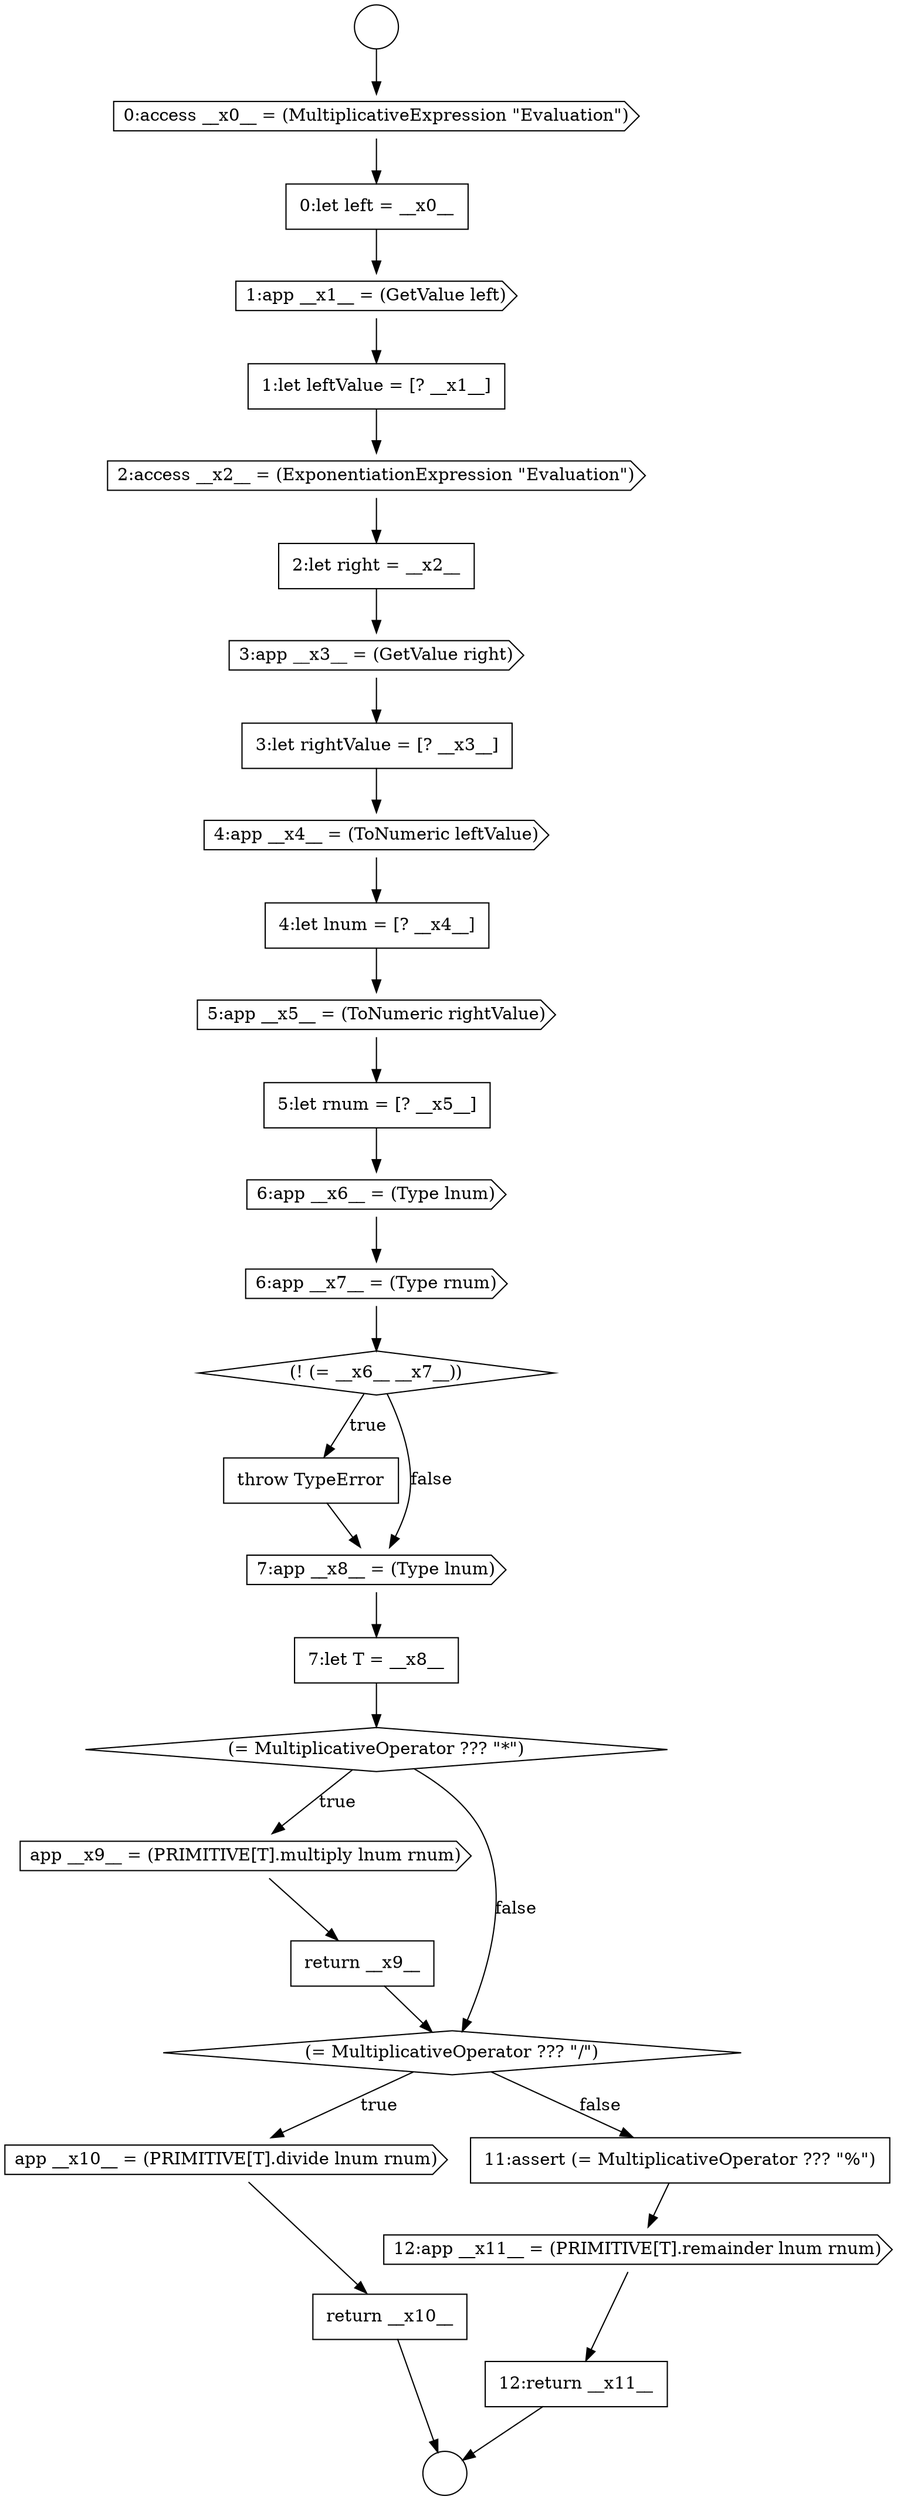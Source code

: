 digraph {
  node5205 [shape=none, margin=0, label=<<font color="black">
    <table border="0" cellborder="1" cellspacing="0" cellpadding="10">
      <tr><td align="left">throw TypeError</td></tr>
    </table>
  </font>> color="black" fillcolor="white" style=filled]
  node5192 [shape=cds, label=<<font color="black">1:app __x1__ = (GetValue left)</font>> color="black" fillcolor="white" style=filled]
  node5195 [shape=none, margin=0, label=<<font color="black">
    <table border="0" cellborder="1" cellspacing="0" cellpadding="10">
      <tr><td align="left">2:let right = __x2__</td></tr>
    </table>
  </font>> color="black" fillcolor="white" style=filled]
  node5188 [shape=circle label=" " color="black" fillcolor="white" style=filled]
  node5210 [shape=none, margin=0, label=<<font color="black">
    <table border="0" cellborder="1" cellspacing="0" cellpadding="10">
      <tr><td align="left">return __x9__</td></tr>
    </table>
  </font>> color="black" fillcolor="white" style=filled]
  node5206 [shape=cds, label=<<font color="black">7:app __x8__ = (Type lnum)</font>> color="black" fillcolor="white" style=filled]
  node5201 [shape=none, margin=0, label=<<font color="black">
    <table border="0" cellborder="1" cellspacing="0" cellpadding="10">
      <tr><td align="left">5:let rnum = [? __x5__]</td></tr>
    </table>
  </font>> color="black" fillcolor="white" style=filled]
  node5189 [shape=circle label=" " color="black" fillcolor="white" style=filled]
  node5213 [shape=none, margin=0, label=<<font color="black">
    <table border="0" cellborder="1" cellspacing="0" cellpadding="10">
      <tr><td align="left">return __x10__</td></tr>
    </table>
  </font>> color="black" fillcolor="white" style=filled]
  node5212 [shape=cds, label=<<font color="black">app __x10__ = (PRIMITIVE[T].divide lnum rnum)</font>> color="black" fillcolor="white" style=filled]
  node5202 [shape=cds, label=<<font color="black">6:app __x6__ = (Type lnum)</font>> color="black" fillcolor="white" style=filled]
  node5203 [shape=cds, label=<<font color="black">6:app __x7__ = (Type rnum)</font>> color="black" fillcolor="white" style=filled]
  node5208 [shape=diamond, label=<<font color="black">(= MultiplicativeOperator ??? &quot;*&quot;)</font>> color="black" fillcolor="white" style=filled]
  node5191 [shape=none, margin=0, label=<<font color="black">
    <table border="0" cellborder="1" cellspacing="0" cellpadding="10">
      <tr><td align="left">0:let left = __x0__</td></tr>
    </table>
  </font>> color="black" fillcolor="white" style=filled]
  node5204 [shape=diamond, label=<<font color="black">(! (= __x6__ __x7__))</font>> color="black" fillcolor="white" style=filled]
  node5214 [shape=none, margin=0, label=<<font color="black">
    <table border="0" cellborder="1" cellspacing="0" cellpadding="10">
      <tr><td align="left">11:assert (= MultiplicativeOperator ??? &quot;%&quot;)</td></tr>
    </table>
  </font>> color="black" fillcolor="white" style=filled]
  node5199 [shape=none, margin=0, label=<<font color="black">
    <table border="0" cellborder="1" cellspacing="0" cellpadding="10">
      <tr><td align="left">4:let lnum = [? __x4__]</td></tr>
    </table>
  </font>> color="black" fillcolor="white" style=filled]
  node5193 [shape=none, margin=0, label=<<font color="black">
    <table border="0" cellborder="1" cellspacing="0" cellpadding="10">
      <tr><td align="left">1:let leftValue = [? __x1__]</td></tr>
    </table>
  </font>> color="black" fillcolor="white" style=filled]
  node5209 [shape=cds, label=<<font color="black">app __x9__ = (PRIMITIVE[T].multiply lnum rnum)</font>> color="black" fillcolor="white" style=filled]
  node5198 [shape=cds, label=<<font color="black">4:app __x4__ = (ToNumeric leftValue)</font>> color="black" fillcolor="white" style=filled]
  node5190 [shape=cds, label=<<font color="black">0:access __x0__ = (MultiplicativeExpression &quot;Evaluation&quot;)</font>> color="black" fillcolor="white" style=filled]
  node5207 [shape=none, margin=0, label=<<font color="black">
    <table border="0" cellborder="1" cellspacing="0" cellpadding="10">
      <tr><td align="left">7:let T = __x8__</td></tr>
    </table>
  </font>> color="black" fillcolor="white" style=filled]
  node5216 [shape=none, margin=0, label=<<font color="black">
    <table border="0" cellborder="1" cellspacing="0" cellpadding="10">
      <tr><td align="left">12:return __x11__</td></tr>
    </table>
  </font>> color="black" fillcolor="white" style=filled]
  node5197 [shape=none, margin=0, label=<<font color="black">
    <table border="0" cellborder="1" cellspacing="0" cellpadding="10">
      <tr><td align="left">3:let rightValue = [? __x3__]</td></tr>
    </table>
  </font>> color="black" fillcolor="white" style=filled]
  node5211 [shape=diamond, label=<<font color="black">(= MultiplicativeOperator ??? &quot;/&quot;)</font>> color="black" fillcolor="white" style=filled]
  node5196 [shape=cds, label=<<font color="black">3:app __x3__ = (GetValue right)</font>> color="black" fillcolor="white" style=filled]
  node5194 [shape=cds, label=<<font color="black">2:access __x2__ = (ExponentiationExpression &quot;Evaluation&quot;)</font>> color="black" fillcolor="white" style=filled]
  node5215 [shape=cds, label=<<font color="black">12:app __x11__ = (PRIMITIVE[T].remainder lnum rnum)</font>> color="black" fillcolor="white" style=filled]
  node5200 [shape=cds, label=<<font color="black">5:app __x5__ = (ToNumeric rightValue)</font>> color="black" fillcolor="white" style=filled]
  node5216 -> node5189 [ color="black"]
  node5201 -> node5202 [ color="black"]
  node5209 -> node5210 [ color="black"]
  node5212 -> node5213 [ color="black"]
  node5203 -> node5204 [ color="black"]
  node5214 -> node5215 [ color="black"]
  node5211 -> node5212 [label=<<font color="black">true</font>> color="black"]
  node5211 -> node5214 [label=<<font color="black">false</font>> color="black"]
  node5190 -> node5191 [ color="black"]
  node5199 -> node5200 [ color="black"]
  node5188 -> node5190 [ color="black"]
  node5204 -> node5205 [label=<<font color="black">true</font>> color="black"]
  node5204 -> node5206 [label=<<font color="black">false</font>> color="black"]
  node5213 -> node5189 [ color="black"]
  node5193 -> node5194 [ color="black"]
  node5195 -> node5196 [ color="black"]
  node5191 -> node5192 [ color="black"]
  node5202 -> node5203 [ color="black"]
  node5208 -> node5209 [label=<<font color="black">true</font>> color="black"]
  node5208 -> node5211 [label=<<font color="black">false</font>> color="black"]
  node5210 -> node5211 [ color="black"]
  node5194 -> node5195 [ color="black"]
  node5215 -> node5216 [ color="black"]
  node5197 -> node5198 [ color="black"]
  node5192 -> node5193 [ color="black"]
  node5205 -> node5206 [ color="black"]
  node5206 -> node5207 [ color="black"]
  node5196 -> node5197 [ color="black"]
  node5198 -> node5199 [ color="black"]
  node5200 -> node5201 [ color="black"]
  node5207 -> node5208 [ color="black"]
}
